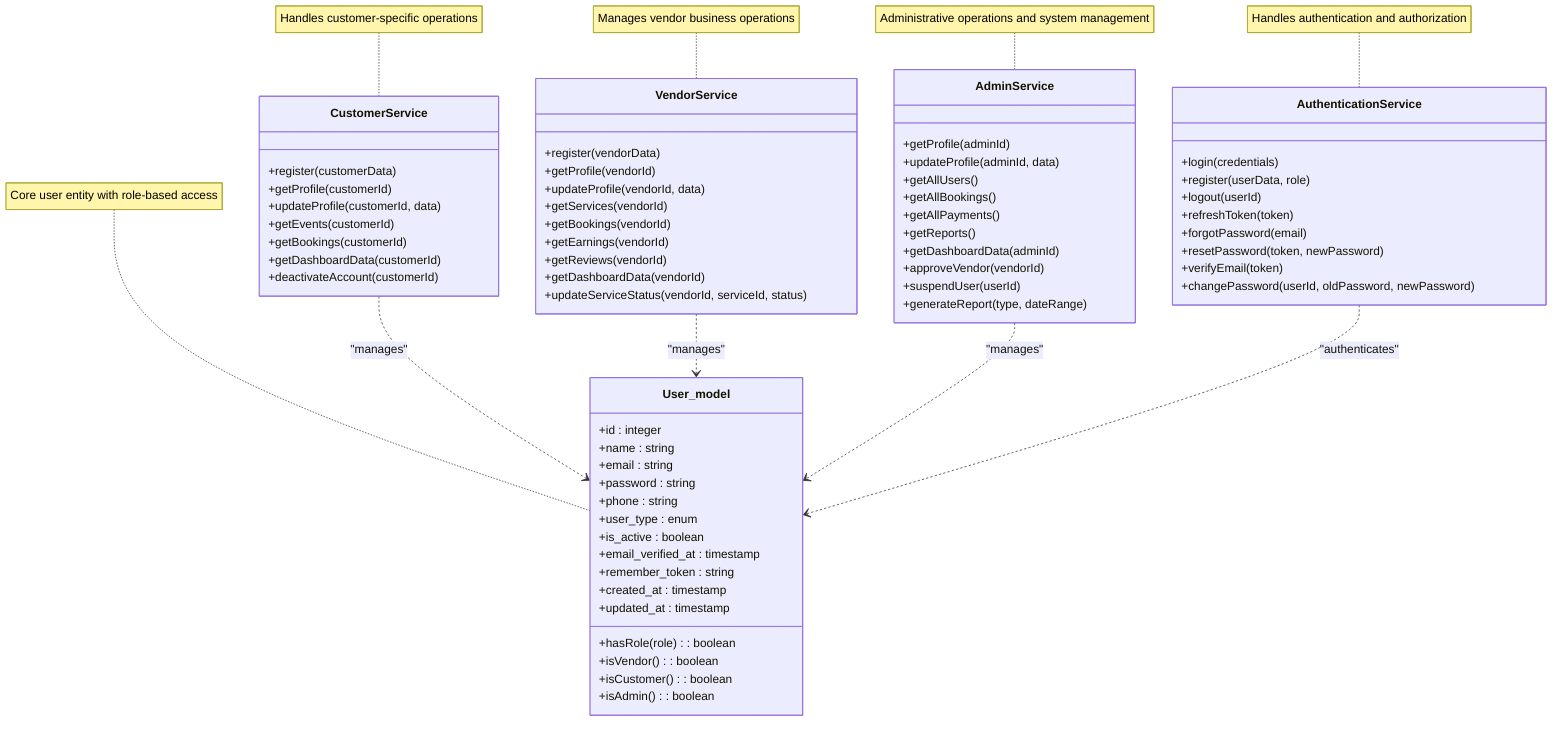 classDiagram
    direction TB
    
    %% =============== PART 2A: USER MANAGEMENT MODULE ===============

    %% -------------- User Model (Database Entity) --------------
    class User_model {
        +id : integer
        +name : string
        +email : string
        +password : string
        +phone : string
        +user_type : enum
        +is_active : boolean
        +email_verified_at : timestamp
        +remember_token : string
        +created_at : timestamp
        +updated_at : timestamp
        +hasRole(role) : boolean
        +isVendor() : boolean
        +isCustomer() : boolean
        +isAdmin() : boolean
    }

    %% -------------- Role-Based Service Layer --------------
    class CustomerService {
        +register(customerData)
        +getProfile(customerId)
        +updateProfile(customerId, data)
        +getEvents(customerId)
        +getBookings(customerId)
        +getDashboardData(customerId)
        +deactivateAccount(customerId)
    }

    class VendorService {
        +register(vendorData)
        +getProfile(vendorId)
        +updateProfile(vendorId, data)
        +getServices(vendorId)
        +getBookings(vendorId)
        +getEarnings(vendorId)
        +getReviews(vendorId)
        +getDashboardData(vendorId)
        +updateServiceStatus(vendorId, serviceId, status)
    }

    class AdminService {
        +getProfile(adminId)
        +updateProfile(adminId, data)
        +getAllUsers()
        +getAllBookings()
        +getAllPayments()
        +getReports()
        +getDashboardData(adminId)
        +approveVendor(vendorId)
        +suspendUser(userId)
        +generateReport(type, dateRange)
    }

    %% -------------- Authentication Service --------------
    class AuthenticationService {
        +login(credentials)
        +register(userData, role)
        +logout(userId)
        +refreshToken(token)
        +forgotPassword(email)
        +resetPassword(token, newPassword)
        +verifyEmail(token)
        +changePassword(userId, oldPassword, newPassword)
    }

    %% =============== RELATIONSHIPS ===============

    %% Service Dependencies on User Model
    CustomerService ..> User_model : "manages"
    VendorService ..> User_model : "manages"
    AdminService ..> User_model : "manages"
    AuthenticationService ..> User_model : "authenticates"

    %% =============== NOTES ===============
    note for User_model "Core user entity with role-based access"
    note for CustomerService "Handles customer-specific operations"
    note for VendorService "Manages vendor business operations"
    note for AdminService "Administrative operations and system management"
    note for AuthenticationService "Handles authentication and authorization"